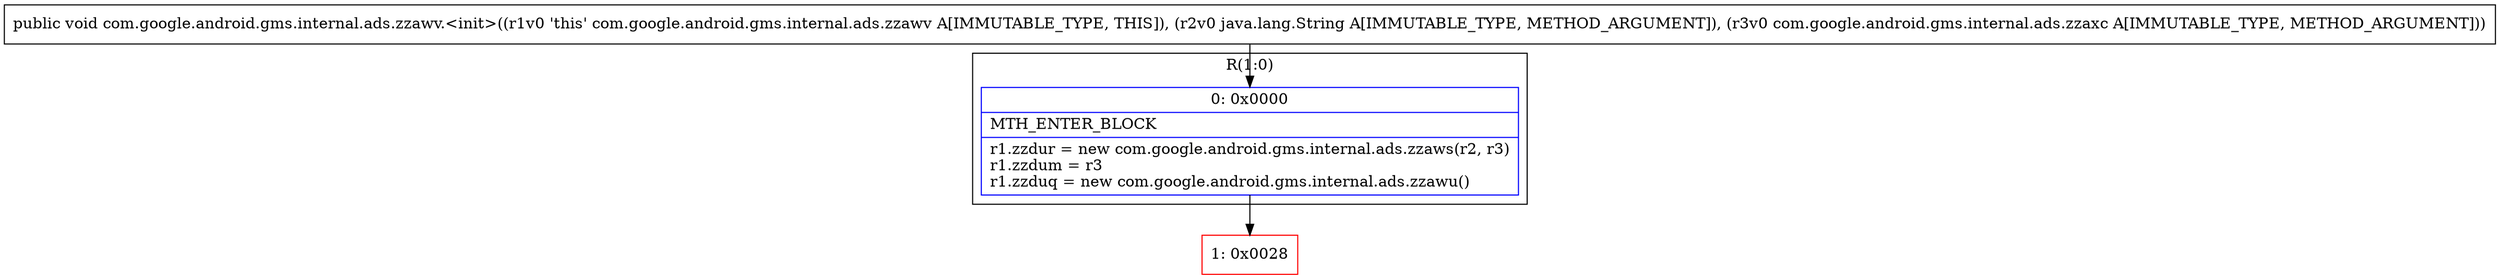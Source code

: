 digraph "CFG forcom.google.android.gms.internal.ads.zzawv.\<init\>(Ljava\/lang\/String;Lcom\/google\/android\/gms\/internal\/ads\/zzaxc;)V" {
subgraph cluster_Region_1900953640 {
label = "R(1:0)";
node [shape=record,color=blue];
Node_0 [shape=record,label="{0\:\ 0x0000|MTH_ENTER_BLOCK\l|r1.zzdur = new com.google.android.gms.internal.ads.zzaws(r2, r3)\lr1.zzdum = r3\lr1.zzduq = new com.google.android.gms.internal.ads.zzawu()\l}"];
}
Node_1 [shape=record,color=red,label="{1\:\ 0x0028}"];
MethodNode[shape=record,label="{public void com.google.android.gms.internal.ads.zzawv.\<init\>((r1v0 'this' com.google.android.gms.internal.ads.zzawv A[IMMUTABLE_TYPE, THIS]), (r2v0 java.lang.String A[IMMUTABLE_TYPE, METHOD_ARGUMENT]), (r3v0 com.google.android.gms.internal.ads.zzaxc A[IMMUTABLE_TYPE, METHOD_ARGUMENT])) }"];
MethodNode -> Node_0;
Node_0 -> Node_1;
}

